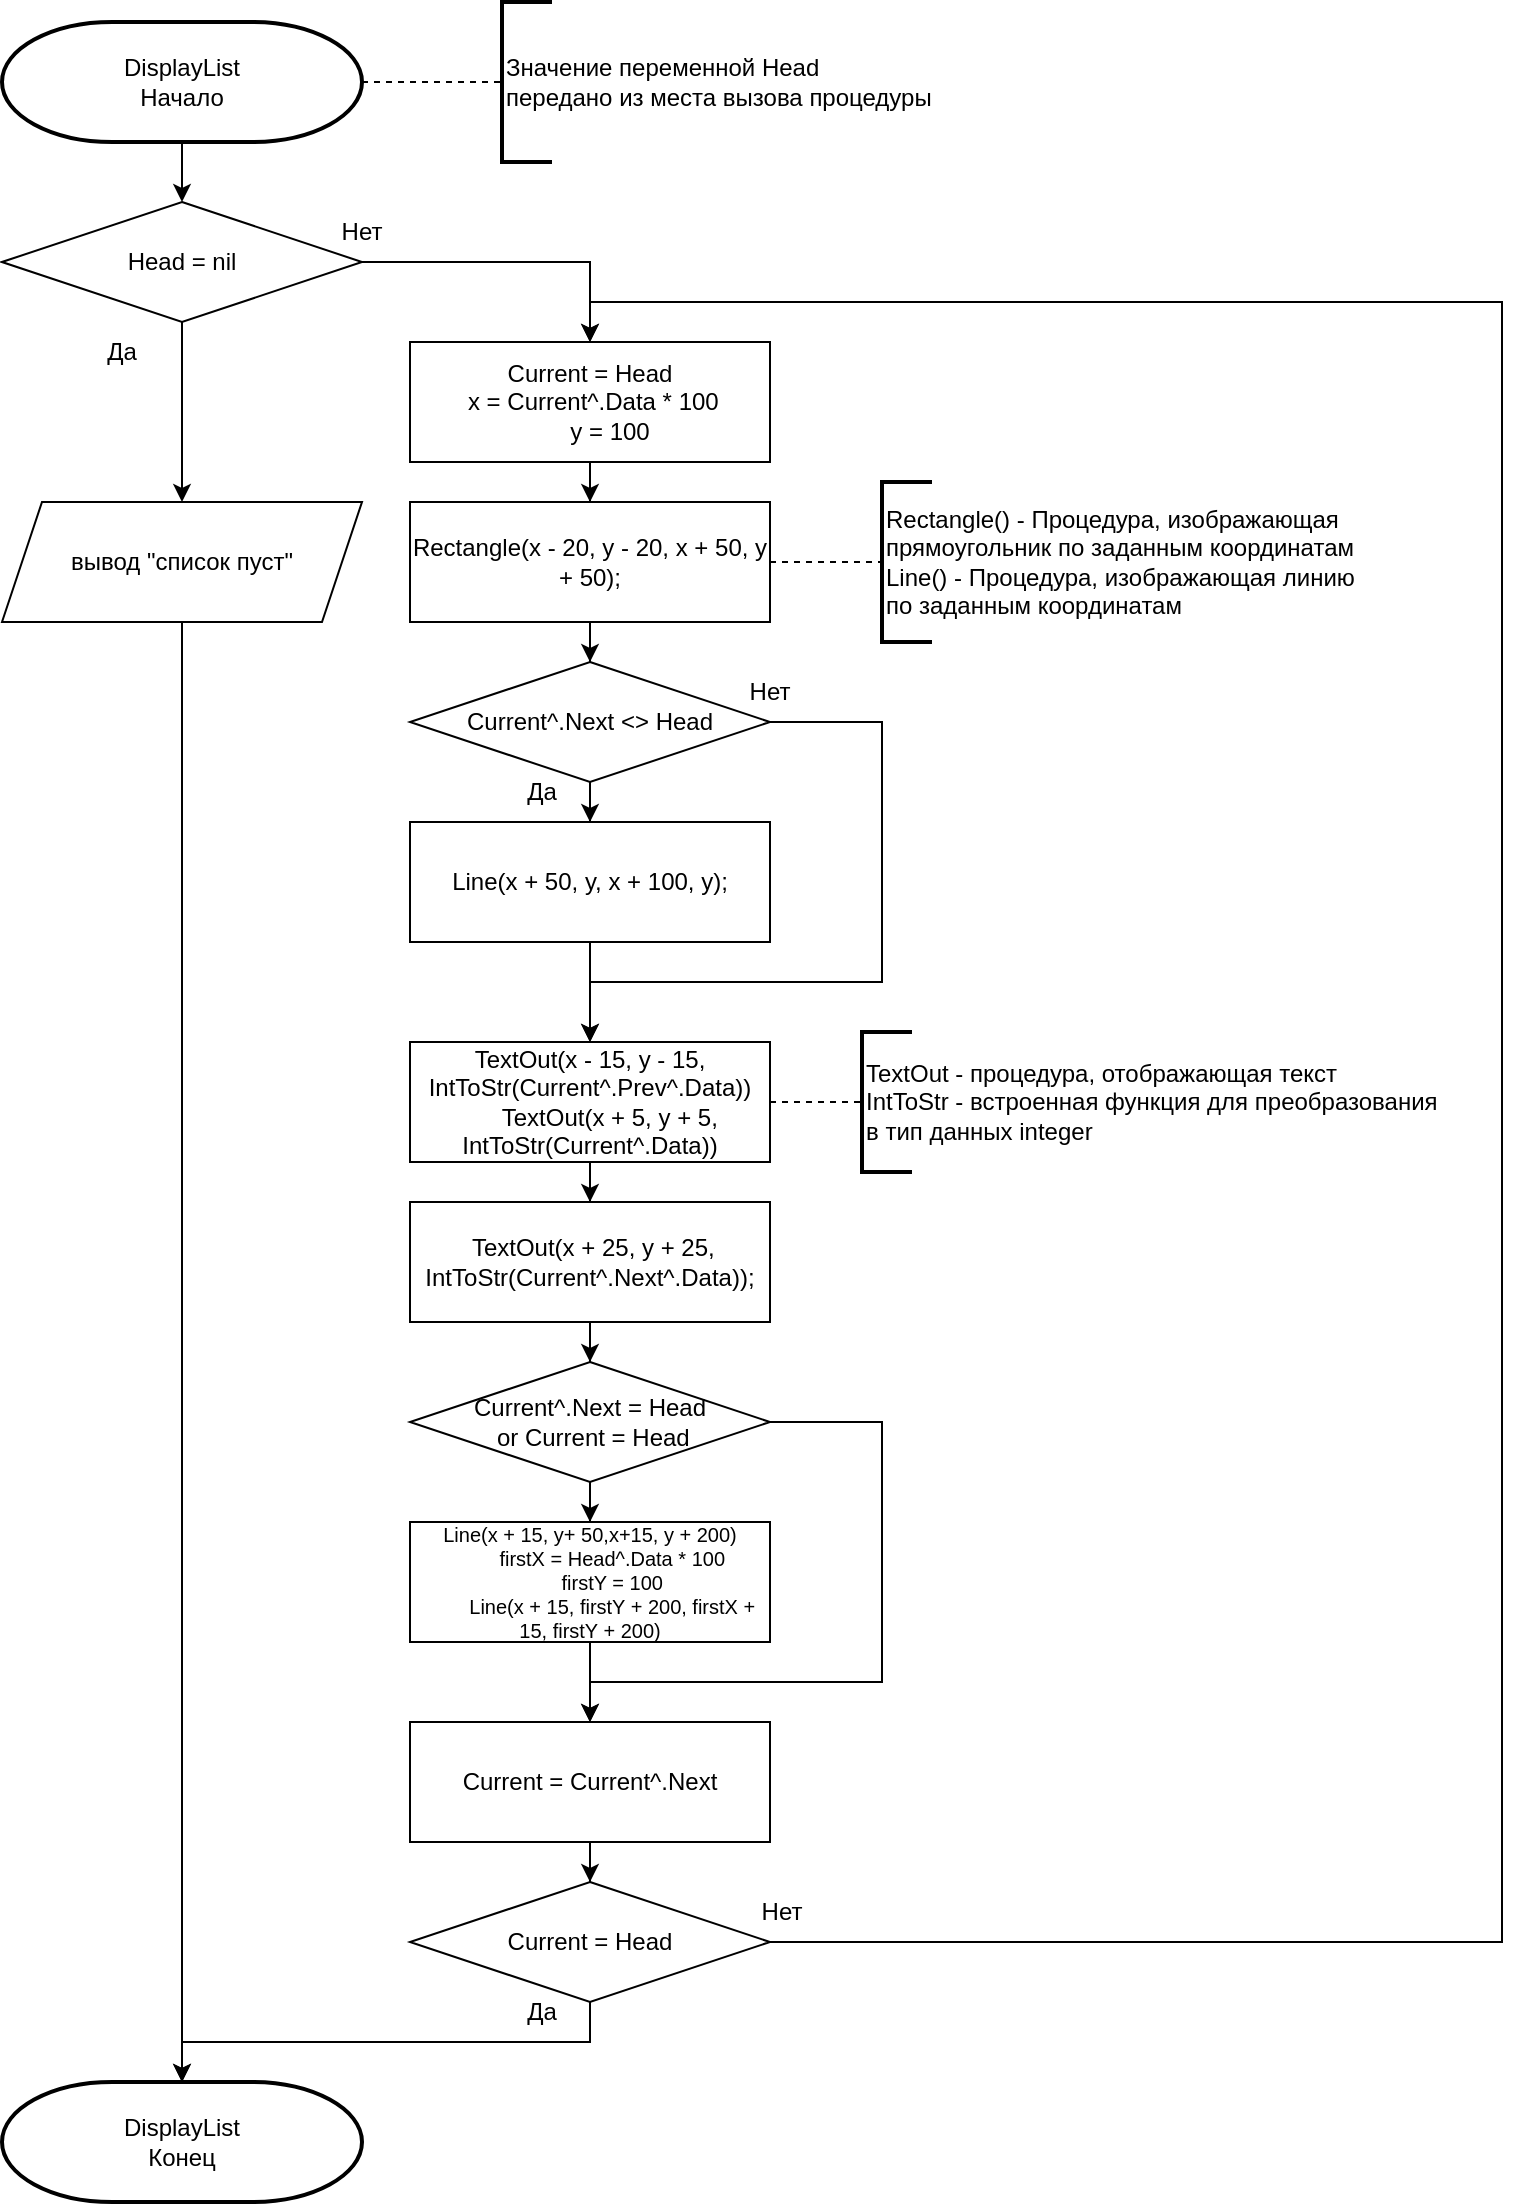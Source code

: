 <mxfile version="24.0.2" type="device">
  <diagram id="C5RBs43oDa-KdzZeNtuy" name="Page-1">
    <mxGraphModel dx="524" dy="337" grid="1" gridSize="10" guides="1" tooltips="1" connect="1" arrows="1" fold="1" page="1" pageScale="1" pageWidth="827" pageHeight="1169" math="0" shadow="0">
      <root>
        <mxCell id="WIyWlLk6GJQsqaUBKTNV-0" />
        <mxCell id="WIyWlLk6GJQsqaUBKTNV-1" parent="WIyWlLk6GJQsqaUBKTNV-0" />
        <mxCell id="mwWxPfobh44mlCacKJJE-4" value="" style="edgeStyle=orthogonalEdgeStyle;rounded=0;orthogonalLoop=1;jettySize=auto;html=1;" edge="1" parent="WIyWlLk6GJQsqaUBKTNV-1" source="mwWxPfobh44mlCacKJJE-0" target="mwWxPfobh44mlCacKJJE-3">
          <mxGeometry relative="1" as="geometry" />
        </mxCell>
        <mxCell id="mwWxPfobh44mlCacKJJE-0" value="DisplayList&lt;div&gt;Начало&lt;/div&gt;" style="strokeWidth=2;html=1;shape=mxgraph.flowchart.terminator;whiteSpace=wrap;" vertex="1" parent="WIyWlLk6GJQsqaUBKTNV-1">
          <mxGeometry x="30" y="30" width="180" height="60" as="geometry" />
        </mxCell>
        <mxCell id="mwWxPfobh44mlCacKJJE-1" value="" style="endArrow=none;dashed=1;html=1;rounded=0;exitX=1;exitY=0.5;exitDx=0;exitDy=0;exitPerimeter=0;" edge="1" parent="WIyWlLk6GJQsqaUBKTNV-1" source="mwWxPfobh44mlCacKJJE-0" target="mwWxPfobh44mlCacKJJE-2">
          <mxGeometry width="50" height="50" relative="1" as="geometry">
            <mxPoint x="240" y="220" as="sourcePoint" />
            <mxPoint x="280" y="60" as="targetPoint" />
          </mxGeometry>
        </mxCell>
        <mxCell id="mwWxPfobh44mlCacKJJE-2" value="Значение переменной Head&lt;div&gt;передано из места вызова процедуры&lt;/div&gt;" style="strokeWidth=2;html=1;shape=mxgraph.flowchart.annotation_1;align=left;pointerEvents=1;" vertex="1" parent="WIyWlLk6GJQsqaUBKTNV-1">
          <mxGeometry x="280" y="20" width="25" height="80" as="geometry" />
        </mxCell>
        <mxCell id="mwWxPfobh44mlCacKJJE-6" value="" style="edgeStyle=orthogonalEdgeStyle;rounded=0;orthogonalLoop=1;jettySize=auto;html=1;" edge="1" parent="WIyWlLk6GJQsqaUBKTNV-1" source="mwWxPfobh44mlCacKJJE-3" target="mwWxPfobh44mlCacKJJE-5">
          <mxGeometry relative="1" as="geometry" />
        </mxCell>
        <mxCell id="mwWxPfobh44mlCacKJJE-39" value="" style="edgeStyle=orthogonalEdgeStyle;rounded=0;orthogonalLoop=1;jettySize=auto;html=1;" edge="1" parent="WIyWlLk6GJQsqaUBKTNV-1" source="mwWxPfobh44mlCacKJJE-3" target="mwWxPfobh44mlCacKJJE-38">
          <mxGeometry relative="1" as="geometry" />
        </mxCell>
        <mxCell id="mwWxPfobh44mlCacKJJE-3" value="Head = nil" style="rhombus;whiteSpace=wrap;html=1;" vertex="1" parent="WIyWlLk6GJQsqaUBKTNV-1">
          <mxGeometry x="30" y="120" width="180" height="60" as="geometry" />
        </mxCell>
        <mxCell id="mwWxPfobh44mlCacKJJE-9" value="" style="edgeStyle=orthogonalEdgeStyle;rounded=0;orthogonalLoop=1;jettySize=auto;html=1;" edge="1" parent="WIyWlLk6GJQsqaUBKTNV-1" source="mwWxPfobh44mlCacKJJE-5" target="mwWxPfobh44mlCacKJJE-8">
          <mxGeometry relative="1" as="geometry" />
        </mxCell>
        <mxCell id="mwWxPfobh44mlCacKJJE-5" value="Current = Head&lt;div&gt;&lt;div&gt;&amp;nbsp;x = Current^.Data * 100&lt;/div&gt;&lt;div&gt;&amp;nbsp; &amp;nbsp; &amp;nbsp; y = 100&lt;/div&gt;&lt;/div&gt;" style="whiteSpace=wrap;html=1;" vertex="1" parent="WIyWlLk6GJQsqaUBKTNV-1">
          <mxGeometry x="234" y="190" width="180" height="60" as="geometry" />
        </mxCell>
        <mxCell id="mwWxPfobh44mlCacKJJE-34" style="edgeStyle=orthogonalEdgeStyle;rounded=0;orthogonalLoop=1;jettySize=auto;html=1;entryX=0.5;entryY=0;entryDx=0;entryDy=0;" edge="1" parent="WIyWlLk6GJQsqaUBKTNV-1" source="mwWxPfobh44mlCacKJJE-7" target="mwWxPfobh44mlCacKJJE-5">
          <mxGeometry relative="1" as="geometry">
            <Array as="points">
              <mxPoint x="780" y="990" />
              <mxPoint x="780" y="170" />
              <mxPoint x="324" y="170" />
            </Array>
          </mxGeometry>
        </mxCell>
        <mxCell id="mwWxPfobh44mlCacKJJE-46" style="edgeStyle=orthogonalEdgeStyle;rounded=0;orthogonalLoop=1;jettySize=auto;html=1;" edge="1" parent="WIyWlLk6GJQsqaUBKTNV-1" source="mwWxPfobh44mlCacKJJE-7" target="mwWxPfobh44mlCacKJJE-45">
          <mxGeometry relative="1" as="geometry">
            <Array as="points">
              <mxPoint x="324" y="1040" />
              <mxPoint x="120" y="1040" />
            </Array>
          </mxGeometry>
        </mxCell>
        <mxCell id="mwWxPfobh44mlCacKJJE-7" value="Current = Head" style="rhombus;whiteSpace=wrap;html=1;" vertex="1" parent="WIyWlLk6GJQsqaUBKTNV-1">
          <mxGeometry x="234" y="960" width="180" height="60" as="geometry" />
        </mxCell>
        <mxCell id="mwWxPfobh44mlCacKJJE-13" value="" style="edgeStyle=orthogonalEdgeStyle;rounded=0;orthogonalLoop=1;jettySize=auto;html=1;" edge="1" parent="WIyWlLk6GJQsqaUBKTNV-1" source="mwWxPfobh44mlCacKJJE-8" target="mwWxPfobh44mlCacKJJE-12">
          <mxGeometry relative="1" as="geometry" />
        </mxCell>
        <mxCell id="mwWxPfobh44mlCacKJJE-8" value="Rectangle(x - 20, y - 20, x + 50, y + 50);" style="whiteSpace=wrap;html=1;" vertex="1" parent="WIyWlLk6GJQsqaUBKTNV-1">
          <mxGeometry x="234" y="270" width="180" height="60" as="geometry" />
        </mxCell>
        <mxCell id="mwWxPfobh44mlCacKJJE-10" value="" style="endArrow=none;dashed=1;html=1;rounded=0;exitX=1;exitY=0.5;exitDx=0;exitDy=0;" edge="1" parent="WIyWlLk6GJQsqaUBKTNV-1" source="mwWxPfobh44mlCacKJJE-8" target="mwWxPfobh44mlCacKJJE-11">
          <mxGeometry width="50" height="50" relative="1" as="geometry">
            <mxPoint x="240" y="330" as="sourcePoint" />
            <mxPoint x="470" y="300" as="targetPoint" />
          </mxGeometry>
        </mxCell>
        <mxCell id="mwWxPfobh44mlCacKJJE-11" value="Rectangle() - Процедура, изображающая&amp;nbsp;&lt;div&gt;прямоугольник&amp;nbsp;&lt;span style=&quot;background-color: initial;&quot;&gt;по заданным координатам&lt;/span&gt;&lt;/div&gt;&lt;div&gt;&lt;span style=&quot;background-color: initial;&quot;&gt;Line() - Процедура, изображающая линию&lt;/span&gt;&lt;/div&gt;&lt;div&gt;&lt;span style=&quot;background-color: initial;&quot;&gt;по заданным координатам&lt;/span&gt;&lt;/div&gt;" style="strokeWidth=2;html=1;shape=mxgraph.flowchart.annotation_1;align=left;pointerEvents=1;" vertex="1" parent="WIyWlLk6GJQsqaUBKTNV-1">
          <mxGeometry x="470" y="260" width="25" height="80" as="geometry" />
        </mxCell>
        <mxCell id="mwWxPfobh44mlCacKJJE-15" value="" style="edgeStyle=orthogonalEdgeStyle;rounded=0;orthogonalLoop=1;jettySize=auto;html=1;" edge="1" parent="WIyWlLk6GJQsqaUBKTNV-1" source="mwWxPfobh44mlCacKJJE-12" target="mwWxPfobh44mlCacKJJE-14">
          <mxGeometry relative="1" as="geometry" />
        </mxCell>
        <mxCell id="mwWxPfobh44mlCacKJJE-21" style="edgeStyle=orthogonalEdgeStyle;rounded=0;orthogonalLoop=1;jettySize=auto;html=1;" edge="1" parent="WIyWlLk6GJQsqaUBKTNV-1" source="mwWxPfobh44mlCacKJJE-12" target="mwWxPfobh44mlCacKJJE-19">
          <mxGeometry relative="1" as="geometry">
            <Array as="points">
              <mxPoint x="470" y="380" />
              <mxPoint x="470" y="510" />
              <mxPoint x="324" y="510" />
            </Array>
          </mxGeometry>
        </mxCell>
        <mxCell id="mwWxPfobh44mlCacKJJE-12" value="Current^.Next &amp;lt;&amp;gt; Head" style="rhombus;whiteSpace=wrap;html=1;" vertex="1" parent="WIyWlLk6GJQsqaUBKTNV-1">
          <mxGeometry x="234" y="350" width="180" height="60" as="geometry" />
        </mxCell>
        <mxCell id="mwWxPfobh44mlCacKJJE-20" value="" style="edgeStyle=orthogonalEdgeStyle;rounded=0;orthogonalLoop=1;jettySize=auto;html=1;" edge="1" parent="WIyWlLk6GJQsqaUBKTNV-1" source="mwWxPfobh44mlCacKJJE-14" target="mwWxPfobh44mlCacKJJE-19">
          <mxGeometry relative="1" as="geometry" />
        </mxCell>
        <mxCell id="mwWxPfobh44mlCacKJJE-14" value="Line(x + 50, y, x + 100, y);" style="rounded=0;whiteSpace=wrap;html=1;" vertex="1" parent="WIyWlLk6GJQsqaUBKTNV-1">
          <mxGeometry x="234" y="430" width="180" height="60" as="geometry" />
        </mxCell>
        <mxCell id="mwWxPfobh44mlCacKJJE-23" value="" style="edgeStyle=orthogonalEdgeStyle;rounded=0;orthogonalLoop=1;jettySize=auto;html=1;" edge="1" parent="WIyWlLk6GJQsqaUBKTNV-1" source="mwWxPfobh44mlCacKJJE-19" target="mwWxPfobh44mlCacKJJE-22">
          <mxGeometry relative="1" as="geometry" />
        </mxCell>
        <mxCell id="mwWxPfobh44mlCacKJJE-19" value="TextOut(x - 15, y - 15, IntToStr(Current^.Prev^.Data))&lt;br&gt;&amp;nbsp; &amp;nbsp; &amp;nbsp; TextOut(x + 5, y + 5, IntToStr(Current^.Data))" style="rounded=0;whiteSpace=wrap;html=1;" vertex="1" parent="WIyWlLk6GJQsqaUBKTNV-1">
          <mxGeometry x="234" y="540" width="180" height="60" as="geometry" />
        </mxCell>
        <mxCell id="mwWxPfobh44mlCacKJJE-27" value="" style="edgeStyle=orthogonalEdgeStyle;rounded=0;orthogonalLoop=1;jettySize=auto;html=1;" edge="1" parent="WIyWlLk6GJQsqaUBKTNV-1" source="mwWxPfobh44mlCacKJJE-22" target="mwWxPfobh44mlCacKJJE-26">
          <mxGeometry relative="1" as="geometry" />
        </mxCell>
        <mxCell id="mwWxPfobh44mlCacKJJE-22" value="&amp;nbsp;TextOut(x + 25, y + 25, IntToStr(Current^.Next^.Data));" style="rounded=0;whiteSpace=wrap;html=1;" vertex="1" parent="WIyWlLk6GJQsqaUBKTNV-1">
          <mxGeometry x="234" y="620" width="180" height="60" as="geometry" />
        </mxCell>
        <mxCell id="mwWxPfobh44mlCacKJJE-24" value="" style="endArrow=none;dashed=1;html=1;rounded=0;exitX=1;exitY=0.5;exitDx=0;exitDy=0;" edge="1" parent="WIyWlLk6GJQsqaUBKTNV-1" source="mwWxPfobh44mlCacKJJE-19" target="mwWxPfobh44mlCacKJJE-25">
          <mxGeometry width="50" height="50" relative="1" as="geometry">
            <mxPoint x="380" y="650" as="sourcePoint" />
            <mxPoint x="450" y="570" as="targetPoint" />
          </mxGeometry>
        </mxCell>
        <mxCell id="mwWxPfobh44mlCacKJJE-25" value="TextOut - процедура, отображающая текст&lt;div&gt;IntToStr - встроенная функция для преобразования&amp;nbsp;&lt;/div&gt;&lt;div&gt;в тип данных integer&lt;/div&gt;" style="strokeWidth=2;html=1;shape=mxgraph.flowchart.annotation_1;align=left;pointerEvents=1;" vertex="1" parent="WIyWlLk6GJQsqaUBKTNV-1">
          <mxGeometry x="460" y="535" width="25" height="70" as="geometry" />
        </mxCell>
        <mxCell id="mwWxPfobh44mlCacKJJE-29" value="" style="edgeStyle=orthogonalEdgeStyle;rounded=0;orthogonalLoop=1;jettySize=auto;html=1;" edge="1" parent="WIyWlLk6GJQsqaUBKTNV-1" source="mwWxPfobh44mlCacKJJE-26" target="mwWxPfobh44mlCacKJJE-28">
          <mxGeometry relative="1" as="geometry" />
        </mxCell>
        <mxCell id="mwWxPfobh44mlCacKJJE-33" style="edgeStyle=orthogonalEdgeStyle;rounded=0;orthogonalLoop=1;jettySize=auto;html=1;" edge="1" parent="WIyWlLk6GJQsqaUBKTNV-1" source="mwWxPfobh44mlCacKJJE-26" target="mwWxPfobh44mlCacKJJE-30">
          <mxGeometry relative="1" as="geometry">
            <Array as="points">
              <mxPoint x="470" y="730" />
              <mxPoint x="470" y="860" />
              <mxPoint x="324" y="860" />
            </Array>
          </mxGeometry>
        </mxCell>
        <mxCell id="mwWxPfobh44mlCacKJJE-26" value="Current^.Next = Head&lt;div&gt;&amp;nbsp;or Current = Head&lt;/div&gt;" style="rhombus;whiteSpace=wrap;html=1;" vertex="1" parent="WIyWlLk6GJQsqaUBKTNV-1">
          <mxGeometry x="234" y="700" width="180" height="60" as="geometry" />
        </mxCell>
        <mxCell id="mwWxPfobh44mlCacKJJE-32" value="" style="edgeStyle=orthogonalEdgeStyle;rounded=0;orthogonalLoop=1;jettySize=auto;html=1;" edge="1" parent="WIyWlLk6GJQsqaUBKTNV-1" source="mwWxPfobh44mlCacKJJE-28" target="mwWxPfobh44mlCacKJJE-30">
          <mxGeometry relative="1" as="geometry" />
        </mxCell>
        <mxCell id="mwWxPfobh44mlCacKJJE-28" value="&lt;div style=&quot;font-size: 10px;&quot;&gt;&lt;font style=&quot;font-size: 10px;&quot;&gt;Line(x + 15, y+ 50,x+15, y + 200)&lt;/font&gt;&lt;/div&gt;&lt;div style=&quot;font-size: 10px;&quot;&gt;&lt;font style=&quot;font-size: 10px;&quot;&gt;&amp;nbsp; &amp;nbsp; &amp;nbsp; &amp;nbsp; firstX = Head^.Data * 100&lt;/font&gt;&lt;/div&gt;&lt;div style=&quot;font-size: 10px;&quot;&gt;&lt;font style=&quot;font-size: 10px;&quot;&gt;&amp;nbsp; &amp;nbsp; &amp;nbsp; &amp;nbsp; firstY = 100&lt;/font&gt;&lt;/div&gt;&lt;div style=&quot;font-size: 10px;&quot;&gt;&lt;font style=&quot;font-size: 10px;&quot;&gt;&amp;nbsp; &amp;nbsp; &amp;nbsp; &amp;nbsp; Line(x + 15, firstY + 200, firstX + 15, firstY + 200)&lt;/font&gt;&lt;/div&gt;" style="rounded=0;whiteSpace=wrap;html=1;" vertex="1" parent="WIyWlLk6GJQsqaUBKTNV-1">
          <mxGeometry x="234" y="780" width="180" height="60" as="geometry" />
        </mxCell>
        <mxCell id="mwWxPfobh44mlCacKJJE-35" value="" style="edgeStyle=orthogonalEdgeStyle;rounded=0;orthogonalLoop=1;jettySize=auto;html=1;" edge="1" parent="WIyWlLk6GJQsqaUBKTNV-1" source="mwWxPfobh44mlCacKJJE-30" target="mwWxPfobh44mlCacKJJE-7">
          <mxGeometry relative="1" as="geometry" />
        </mxCell>
        <mxCell id="mwWxPfobh44mlCacKJJE-30" value="Current = Current^.Next" style="rounded=0;whiteSpace=wrap;html=1;" vertex="1" parent="WIyWlLk6GJQsqaUBKTNV-1">
          <mxGeometry x="234" y="880" width="180" height="60" as="geometry" />
        </mxCell>
        <mxCell id="mwWxPfobh44mlCacKJJE-47" style="edgeStyle=orthogonalEdgeStyle;rounded=0;orthogonalLoop=1;jettySize=auto;html=1;" edge="1" parent="WIyWlLk6GJQsqaUBKTNV-1" source="mwWxPfobh44mlCacKJJE-38" target="mwWxPfobh44mlCacKJJE-45">
          <mxGeometry relative="1" as="geometry" />
        </mxCell>
        <mxCell id="mwWxPfobh44mlCacKJJE-38" value="вывод &quot;список пуст&quot;" style="shape=parallelogram;perimeter=parallelogramPerimeter;whiteSpace=wrap;html=1;fixedSize=1;" vertex="1" parent="WIyWlLk6GJQsqaUBKTNV-1">
          <mxGeometry x="30" y="270" width="180" height="60" as="geometry" />
        </mxCell>
        <mxCell id="mwWxPfobh44mlCacKJJE-40" value="Нет" style="text;html=1;align=center;verticalAlign=middle;whiteSpace=wrap;rounded=0;" vertex="1" parent="WIyWlLk6GJQsqaUBKTNV-1">
          <mxGeometry x="390" y="960" width="60" height="30" as="geometry" />
        </mxCell>
        <mxCell id="mwWxPfobh44mlCacKJJE-41" value="Нет" style="text;html=1;align=center;verticalAlign=middle;whiteSpace=wrap;rounded=0;" vertex="1" parent="WIyWlLk6GJQsqaUBKTNV-1">
          <mxGeometry x="384" y="350" width="60" height="30" as="geometry" />
        </mxCell>
        <mxCell id="mwWxPfobh44mlCacKJJE-42" value="Да" style="text;html=1;align=center;verticalAlign=middle;whiteSpace=wrap;rounded=0;" vertex="1" parent="WIyWlLk6GJQsqaUBKTNV-1">
          <mxGeometry x="270" y="400" width="60" height="30" as="geometry" />
        </mxCell>
        <mxCell id="mwWxPfobh44mlCacKJJE-43" value="Нет" style="text;html=1;align=center;verticalAlign=middle;whiteSpace=wrap;rounded=0;" vertex="1" parent="WIyWlLk6GJQsqaUBKTNV-1">
          <mxGeometry x="180" y="120" width="60" height="30" as="geometry" />
        </mxCell>
        <mxCell id="mwWxPfobh44mlCacKJJE-44" value="Да" style="text;html=1;align=center;verticalAlign=middle;whiteSpace=wrap;rounded=0;" vertex="1" parent="WIyWlLk6GJQsqaUBKTNV-1">
          <mxGeometry x="60" y="180" width="60" height="30" as="geometry" />
        </mxCell>
        <mxCell id="mwWxPfobh44mlCacKJJE-45" value="DisplayList&lt;div&gt;Конец&lt;/div&gt;" style="strokeWidth=2;html=1;shape=mxgraph.flowchart.terminator;whiteSpace=wrap;" vertex="1" parent="WIyWlLk6GJQsqaUBKTNV-1">
          <mxGeometry x="30" y="1060" width="180" height="60" as="geometry" />
        </mxCell>
        <mxCell id="mwWxPfobh44mlCacKJJE-48" value="Да" style="text;html=1;align=center;verticalAlign=middle;whiteSpace=wrap;rounded=0;" vertex="1" parent="WIyWlLk6GJQsqaUBKTNV-1">
          <mxGeometry x="270" y="1010" width="60" height="30" as="geometry" />
        </mxCell>
      </root>
    </mxGraphModel>
  </diagram>
</mxfile>
